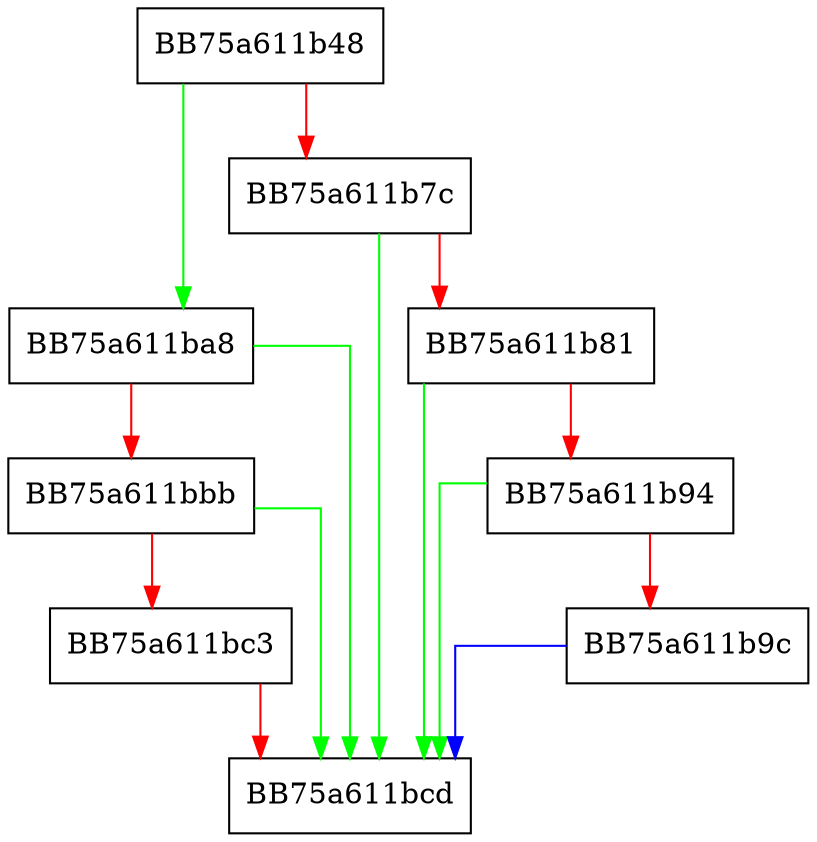 digraph pe_get_SelectorBase {
  node [shape="box"];
  graph [splines=ortho];
  BB75a611b48 -> BB75a611ba8 [color="green"];
  BB75a611b48 -> BB75a611b7c [color="red"];
  BB75a611b7c -> BB75a611bcd [color="green"];
  BB75a611b7c -> BB75a611b81 [color="red"];
  BB75a611b81 -> BB75a611bcd [color="green"];
  BB75a611b81 -> BB75a611b94 [color="red"];
  BB75a611b94 -> BB75a611bcd [color="green"];
  BB75a611b94 -> BB75a611b9c [color="red"];
  BB75a611b9c -> BB75a611bcd [color="blue"];
  BB75a611ba8 -> BB75a611bcd [color="green"];
  BB75a611ba8 -> BB75a611bbb [color="red"];
  BB75a611bbb -> BB75a611bcd [color="green"];
  BB75a611bbb -> BB75a611bc3 [color="red"];
  BB75a611bc3 -> BB75a611bcd [color="red"];
}